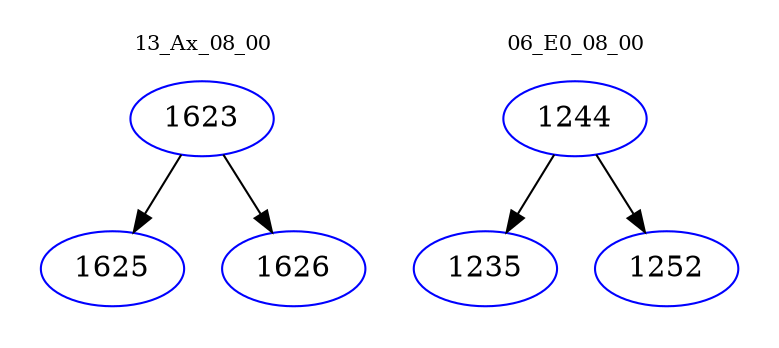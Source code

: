 digraph{
subgraph cluster_0 {
color = white
label = "13_Ax_08_00";
fontsize=10;
T0_1623 [label="1623", color="blue"]
T0_1623 -> T0_1625 [color="black"]
T0_1625 [label="1625", color="blue"]
T0_1623 -> T0_1626 [color="black"]
T0_1626 [label="1626", color="blue"]
}
subgraph cluster_1 {
color = white
label = "06_E0_08_00";
fontsize=10;
T1_1244 [label="1244", color="blue"]
T1_1244 -> T1_1235 [color="black"]
T1_1235 [label="1235", color="blue"]
T1_1244 -> T1_1252 [color="black"]
T1_1252 [label="1252", color="blue"]
}
}
